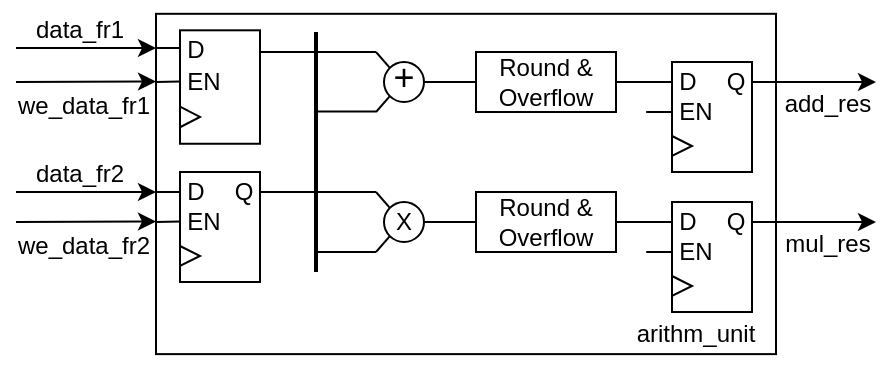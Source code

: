 <mxfile version="22.1.2" type="device">
  <diagram name="Page-1" id="AI9xFA448RENWGoOS4yr">
    <mxGraphModel dx="2049" dy="1296" grid="1" gridSize="10" guides="1" tooltips="1" connect="1" arrows="1" fold="1" page="1" pageScale="1" pageWidth="827" pageHeight="1169" math="0" shadow="0">
      <root>
        <mxCell id="0" />
        <mxCell id="1" parent="0" />
        <mxCell id="WoIh1A_TEwp8gWf-KlNA-4" style="edgeStyle=orthogonalEdgeStyle;rounded=0;orthogonalLoop=1;jettySize=auto;html=1;exitX=0;exitY=0.5;exitDx=0;exitDy=0;entryX=1;entryY=0.5;entryDx=0;entryDy=0;endArrow=none;endFill=0;" edge="1" parent="1" source="WoIh1A_TEwp8gWf-KlNA-1" target="WoIh1A_TEwp8gWf-KlNA-3">
          <mxGeometry relative="1" as="geometry" />
        </mxCell>
        <mxCell id="WoIh1A_TEwp8gWf-KlNA-21" style="edgeStyle=orthogonalEdgeStyle;rounded=0;orthogonalLoop=1;jettySize=auto;html=1;exitX=1;exitY=0.5;exitDx=0;exitDy=0;endArrow=none;endFill=0;" edge="1" parent="1" source="WoIh1A_TEwp8gWf-KlNA-1" target="WoIh1A_TEwp8gWf-KlNA-20">
          <mxGeometry relative="1" as="geometry">
            <Array as="points" />
          </mxGeometry>
        </mxCell>
        <mxCell id="WoIh1A_TEwp8gWf-KlNA-1" value="Round &amp;amp; Overflow" style="rounded=0;whiteSpace=wrap;html=1;" vertex="1" parent="1">
          <mxGeometry x="450" y="440" width="70" height="30" as="geometry" />
        </mxCell>
        <mxCell id="WoIh1A_TEwp8gWf-KlNA-5" style="rounded=0;orthogonalLoop=1;jettySize=auto;html=1;exitX=0;exitY=1;exitDx=0;exitDy=0;endArrow=none;endFill=0;" edge="1" parent="1" source="WoIh1A_TEwp8gWf-KlNA-3">
          <mxGeometry relative="1" as="geometry">
            <mxPoint x="400" y="470" as="targetPoint" />
          </mxGeometry>
        </mxCell>
        <mxCell id="WoIh1A_TEwp8gWf-KlNA-6" style="rounded=0;orthogonalLoop=1;jettySize=auto;html=1;exitX=0;exitY=0;exitDx=0;exitDy=0;endArrow=none;endFill=0;" edge="1" parent="1" source="WoIh1A_TEwp8gWf-KlNA-3">
          <mxGeometry relative="1" as="geometry">
            <mxPoint x="400" y="440" as="targetPoint" />
          </mxGeometry>
        </mxCell>
        <mxCell id="WoIh1A_TEwp8gWf-KlNA-3" value="X" style="ellipse;whiteSpace=wrap;html=1;aspect=fixed;" vertex="1" parent="1">
          <mxGeometry x="404" y="445" width="20" height="20" as="geometry" />
        </mxCell>
        <mxCell id="WoIh1A_TEwp8gWf-KlNA-15" value="" style="group" vertex="1" connectable="0" parent="1">
          <mxGeometry x="526" y="440" width="84" height="60" as="geometry" />
        </mxCell>
        <mxCell id="WoIh1A_TEwp8gWf-KlNA-16" value="" style="rounded=0;whiteSpace=wrap;html=1;" vertex="1" parent="WoIh1A_TEwp8gWf-KlNA-15">
          <mxGeometry x="22" y="5" width="40" height="55" as="geometry" />
        </mxCell>
        <mxCell id="WoIh1A_TEwp8gWf-KlNA-18" value="EN" style="text;html=1;strokeColor=none;fillColor=none;align=center;verticalAlign=middle;whiteSpace=wrap;rounded=0;" vertex="1" parent="WoIh1A_TEwp8gWf-KlNA-15">
          <mxGeometry x="4" y="15" width="60" height="30" as="geometry" />
        </mxCell>
        <mxCell id="WoIh1A_TEwp8gWf-KlNA-17" value="D" style="text;html=1;strokeColor=none;fillColor=none;align=center;verticalAlign=middle;whiteSpace=wrap;rounded=0;" vertex="1" parent="WoIh1A_TEwp8gWf-KlNA-15">
          <mxGeometry width="60" height="30" as="geometry" />
        </mxCell>
        <mxCell id="WoIh1A_TEwp8gWf-KlNA-19" value="" style="triangle;whiteSpace=wrap;html=1;" vertex="1" parent="WoIh1A_TEwp8gWf-KlNA-15">
          <mxGeometry x="22" y="42" width="10" height="10" as="geometry" />
        </mxCell>
        <mxCell id="WoIh1A_TEwp8gWf-KlNA-22" style="edgeStyle=orthogonalEdgeStyle;rounded=0;orthogonalLoop=1;jettySize=auto;html=1;exitX=0;exitY=1;exitDx=0;exitDy=0;endArrow=none;endFill=0;entryX=0.152;entryY=1.029;entryDx=0;entryDy=0;entryPerimeter=0;" edge="1" parent="WoIh1A_TEwp8gWf-KlNA-15" target="WoIh1A_TEwp8gWf-KlNA-17">
          <mxGeometry relative="1" as="geometry">
            <mxPoint x="22" y="30" as="sourcePoint" />
            <mxPoint x="14" y="30" as="targetPoint" />
          </mxGeometry>
        </mxCell>
        <mxCell id="WoIh1A_TEwp8gWf-KlNA-23" style="edgeStyle=orthogonalEdgeStyle;rounded=0;orthogonalLoop=1;jettySize=auto;html=1;exitX=1;exitY=0.5;exitDx=0;exitDy=0;" edge="1" parent="WoIh1A_TEwp8gWf-KlNA-15">
          <mxGeometry relative="1" as="geometry">
            <mxPoint x="124" y="15" as="targetPoint" />
            <mxPoint x="62" y="15" as="sourcePoint" />
          </mxGeometry>
        </mxCell>
        <mxCell id="WoIh1A_TEwp8gWf-KlNA-20" value="Q" style="text;html=1;strokeColor=none;fillColor=none;align=center;verticalAlign=middle;whiteSpace=wrap;rounded=0;" vertex="1" parent="WoIh1A_TEwp8gWf-KlNA-15">
          <mxGeometry x="24" width="60" height="30" as="geometry" />
        </mxCell>
        <mxCell id="WoIh1A_TEwp8gWf-KlNA-24" style="edgeStyle=orthogonalEdgeStyle;rounded=0;orthogonalLoop=1;jettySize=auto;html=1;exitX=0;exitY=0.5;exitDx=0;exitDy=0;entryX=1;entryY=0.5;entryDx=0;entryDy=0;endArrow=none;endFill=0;" edge="1" parent="1" source="WoIh1A_TEwp8gWf-KlNA-26" target="WoIh1A_TEwp8gWf-KlNA-29">
          <mxGeometry relative="1" as="geometry" />
        </mxCell>
        <mxCell id="WoIh1A_TEwp8gWf-KlNA-25" style="edgeStyle=orthogonalEdgeStyle;rounded=0;orthogonalLoop=1;jettySize=auto;html=1;exitX=1;exitY=0.5;exitDx=0;exitDy=0;endArrow=none;endFill=0;" edge="1" parent="1" source="WoIh1A_TEwp8gWf-KlNA-26" target="WoIh1A_TEwp8gWf-KlNA-37">
          <mxGeometry relative="1" as="geometry">
            <Array as="points" />
          </mxGeometry>
        </mxCell>
        <mxCell id="WoIh1A_TEwp8gWf-KlNA-26" value="Round &amp;amp; Overflow" style="rounded=0;whiteSpace=wrap;html=1;" vertex="1" parent="1">
          <mxGeometry x="450" y="370" width="70" height="30" as="geometry" />
        </mxCell>
        <mxCell id="WoIh1A_TEwp8gWf-KlNA-27" style="rounded=0;orthogonalLoop=1;jettySize=auto;html=1;exitX=0;exitY=1;exitDx=0;exitDy=0;endArrow=none;endFill=0;" edge="1" parent="1" source="WoIh1A_TEwp8gWf-KlNA-29">
          <mxGeometry relative="1" as="geometry">
            <mxPoint x="400" y="400" as="targetPoint" />
          </mxGeometry>
        </mxCell>
        <mxCell id="WoIh1A_TEwp8gWf-KlNA-28" style="rounded=0;orthogonalLoop=1;jettySize=auto;html=1;exitX=0;exitY=0;exitDx=0;exitDy=0;endArrow=none;endFill=0;" edge="1" parent="1" source="WoIh1A_TEwp8gWf-KlNA-29">
          <mxGeometry relative="1" as="geometry">
            <mxPoint x="400" y="370" as="targetPoint" />
          </mxGeometry>
        </mxCell>
        <mxCell id="WoIh1A_TEwp8gWf-KlNA-29" value="+" style="ellipse;whiteSpace=wrap;html=1;aspect=fixed;fontSize=18;spacingTop=-4;" vertex="1" parent="1">
          <mxGeometry x="404" y="375" width="20" height="20" as="geometry" />
        </mxCell>
        <mxCell id="WoIh1A_TEwp8gWf-KlNA-30" value="" style="group" vertex="1" connectable="0" parent="1">
          <mxGeometry x="526" y="370" width="84" height="60" as="geometry" />
        </mxCell>
        <mxCell id="WoIh1A_TEwp8gWf-KlNA-31" value="" style="rounded=0;whiteSpace=wrap;html=1;" vertex="1" parent="WoIh1A_TEwp8gWf-KlNA-30">
          <mxGeometry x="22" y="5" width="40" height="55" as="geometry" />
        </mxCell>
        <mxCell id="WoIh1A_TEwp8gWf-KlNA-32" value="EN" style="text;html=1;strokeColor=none;fillColor=none;align=center;verticalAlign=middle;whiteSpace=wrap;rounded=0;" vertex="1" parent="WoIh1A_TEwp8gWf-KlNA-30">
          <mxGeometry x="4" y="15" width="60" height="30" as="geometry" />
        </mxCell>
        <mxCell id="WoIh1A_TEwp8gWf-KlNA-33" value="D" style="text;html=1;strokeColor=none;fillColor=none;align=center;verticalAlign=middle;whiteSpace=wrap;rounded=0;" vertex="1" parent="WoIh1A_TEwp8gWf-KlNA-30">
          <mxGeometry width="60" height="30" as="geometry" />
        </mxCell>
        <mxCell id="WoIh1A_TEwp8gWf-KlNA-34" value="" style="triangle;whiteSpace=wrap;html=1;" vertex="1" parent="WoIh1A_TEwp8gWf-KlNA-30">
          <mxGeometry x="22" y="42" width="10" height="10" as="geometry" />
        </mxCell>
        <mxCell id="WoIh1A_TEwp8gWf-KlNA-35" style="edgeStyle=orthogonalEdgeStyle;rounded=0;orthogonalLoop=1;jettySize=auto;html=1;exitX=0;exitY=1;exitDx=0;exitDy=0;endArrow=none;endFill=0;entryX=0.152;entryY=1.029;entryDx=0;entryDy=0;entryPerimeter=0;" edge="1" parent="WoIh1A_TEwp8gWf-KlNA-30" target="WoIh1A_TEwp8gWf-KlNA-33">
          <mxGeometry relative="1" as="geometry">
            <mxPoint x="22" y="30" as="sourcePoint" />
            <mxPoint x="14" y="30" as="targetPoint" />
          </mxGeometry>
        </mxCell>
        <mxCell id="WoIh1A_TEwp8gWf-KlNA-36" style="rounded=0;orthogonalLoop=1;jettySize=auto;html=1;exitX=1;exitY=0.5;exitDx=0;exitDy=0;" edge="1" parent="WoIh1A_TEwp8gWf-KlNA-30">
          <mxGeometry relative="1" as="geometry">
            <mxPoint x="124" y="15" as="targetPoint" />
            <mxPoint x="62" y="15" as="sourcePoint" />
          </mxGeometry>
        </mxCell>
        <mxCell id="WoIh1A_TEwp8gWf-KlNA-37" value="Q" style="text;html=1;strokeColor=none;fillColor=none;align=center;verticalAlign=middle;whiteSpace=wrap;rounded=0;" vertex="1" parent="WoIh1A_TEwp8gWf-KlNA-30">
          <mxGeometry x="24" width="60" height="30" as="geometry" />
        </mxCell>
        <mxCell id="WoIh1A_TEwp8gWf-KlNA-38" value="" style="endArrow=none;html=1;rounded=0;exitX=0.6;exitY=0.5;exitDx=0;exitDy=0;exitPerimeter=0;" edge="1" parent="1">
          <mxGeometry width="50" height="50" relative="1" as="geometry">
            <mxPoint x="342" y="440" as="sourcePoint" />
            <mxPoint x="400" y="440" as="targetPoint" />
          </mxGeometry>
        </mxCell>
        <mxCell id="WoIh1A_TEwp8gWf-KlNA-39" value="" style="endArrow=none;html=1;rounded=0;" edge="1" parent="1">
          <mxGeometry width="50" height="50" relative="1" as="geometry">
            <mxPoint x="370" y="470" as="sourcePoint" />
            <mxPoint x="400" y="470" as="targetPoint" />
          </mxGeometry>
        </mxCell>
        <mxCell id="WoIh1A_TEwp8gWf-KlNA-40" value="" style="endArrow=none;html=1;rounded=0;" edge="1" parent="1">
          <mxGeometry width="50" height="50" relative="1" as="geometry">
            <mxPoint x="370" y="399.76" as="sourcePoint" />
            <mxPoint x="400" y="399.76" as="targetPoint" />
          </mxGeometry>
        </mxCell>
        <mxCell id="WoIh1A_TEwp8gWf-KlNA-41" value="" style="endArrow=none;html=1;rounded=0;" edge="1" parent="1">
          <mxGeometry width="50" height="50" relative="1" as="geometry">
            <mxPoint x="342" y="370" as="sourcePoint" />
            <mxPoint x="400" y="370" as="targetPoint" />
          </mxGeometry>
        </mxCell>
        <mxCell id="WoIh1A_TEwp8gWf-KlNA-42" value="" style="endArrow=none;html=1;rounded=0;strokeWidth=2;" edge="1" parent="1">
          <mxGeometry width="50" height="50" relative="1" as="geometry">
            <mxPoint x="370" y="480" as="sourcePoint" />
            <mxPoint x="370" y="360" as="targetPoint" />
          </mxGeometry>
        </mxCell>
        <mxCell id="WoIh1A_TEwp8gWf-KlNA-55" value="arithm_unit" style="text;html=1;strokeColor=none;fillColor=none;align=center;verticalAlign=middle;whiteSpace=wrap;rounded=0;" vertex="1" parent="1">
          <mxGeometry x="530" y="496" width="60" height="30" as="geometry" />
        </mxCell>
        <mxCell id="WoIh1A_TEwp8gWf-KlNA-56" value="add_res" style="text;html=1;strokeColor=none;fillColor=none;align=center;verticalAlign=middle;whiteSpace=wrap;rounded=0;" vertex="1" parent="1">
          <mxGeometry x="596" y="381" width="60" height="30" as="geometry" />
        </mxCell>
        <mxCell id="WoIh1A_TEwp8gWf-KlNA-57" value="mul_res" style="text;html=1;strokeColor=none;fillColor=none;align=center;verticalAlign=middle;whiteSpace=wrap;rounded=0;" vertex="1" parent="1">
          <mxGeometry x="596" y="451" width="60" height="30" as="geometry" />
        </mxCell>
        <mxCell id="WoIh1A_TEwp8gWf-KlNA-60" value="" style="endArrow=none;html=1;rounded=0;" edge="1" parent="1">
          <mxGeometry width="50" height="50" relative="1" as="geometry">
            <mxPoint x="302" y="440" as="sourcePoint" />
            <mxPoint x="290" y="440" as="targetPoint" />
          </mxGeometry>
        </mxCell>
        <mxCell id="WoIh1A_TEwp8gWf-KlNA-62" value="" style="endArrow=classic;html=1;rounded=0;" edge="1" parent="1">
          <mxGeometry width="50" height="50" relative="1" as="geometry">
            <mxPoint x="220" y="440" as="sourcePoint" />
            <mxPoint x="290" y="440" as="targetPoint" />
          </mxGeometry>
        </mxCell>
        <mxCell id="WoIh1A_TEwp8gWf-KlNA-63" value="" style="endArrow=none;html=1;rounded=0;" edge="1" parent="1">
          <mxGeometry width="50" height="50" relative="1" as="geometry">
            <mxPoint x="302" y="454.76" as="sourcePoint" />
            <mxPoint x="290" y="455" as="targetPoint" />
          </mxGeometry>
        </mxCell>
        <mxCell id="WoIh1A_TEwp8gWf-KlNA-64" value="" style="endArrow=none;html=1;rounded=0;" edge="1" parent="1">
          <mxGeometry width="50" height="50" relative="1" as="geometry">
            <mxPoint x="302" y="368" as="sourcePoint" />
            <mxPoint x="290" y="368" as="targetPoint" />
          </mxGeometry>
        </mxCell>
        <mxCell id="WoIh1A_TEwp8gWf-KlNA-65" value="" style="endArrow=none;html=1;rounded=0;" edge="1" parent="1">
          <mxGeometry width="50" height="50" relative="1" as="geometry">
            <mxPoint x="302" y="384.76" as="sourcePoint" />
            <mxPoint x="290" y="385" as="targetPoint" />
          </mxGeometry>
        </mxCell>
        <mxCell id="WoIh1A_TEwp8gWf-KlNA-66" value="data_fr2" style="text;html=1;strokeColor=none;fillColor=none;align=center;verticalAlign=middle;whiteSpace=wrap;rounded=0;" vertex="1" parent="1">
          <mxGeometry x="222" y="416" width="60" height="30" as="geometry" />
        </mxCell>
        <mxCell id="WoIh1A_TEwp8gWf-KlNA-67" value="we_data_fr2" style="text;html=1;strokeColor=none;fillColor=none;align=center;verticalAlign=middle;whiteSpace=wrap;rounded=0;" vertex="1" parent="1">
          <mxGeometry x="224" y="452" width="60" height="30" as="geometry" />
        </mxCell>
        <mxCell id="WoIh1A_TEwp8gWf-KlNA-68" value="" style="endArrow=classic;html=1;rounded=0;" edge="1" parent="1">
          <mxGeometry width="50" height="50" relative="1" as="geometry">
            <mxPoint x="220" y="455" as="sourcePoint" />
            <mxPoint x="290" y="454.76" as="targetPoint" />
          </mxGeometry>
        </mxCell>
        <mxCell id="WoIh1A_TEwp8gWf-KlNA-69" value="" style="endArrow=classic;html=1;rounded=0;" edge="1" parent="1">
          <mxGeometry width="50" height="50" relative="1" as="geometry">
            <mxPoint x="220" y="368" as="sourcePoint" />
            <mxPoint x="290" y="368" as="targetPoint" />
          </mxGeometry>
        </mxCell>
        <mxCell id="WoIh1A_TEwp8gWf-KlNA-70" value="data_fr1" style="text;html=1;strokeColor=none;fillColor=none;align=center;verticalAlign=middle;whiteSpace=wrap;rounded=0;" vertex="1" parent="1">
          <mxGeometry x="222" y="344" width="60" height="30" as="geometry" />
        </mxCell>
        <mxCell id="WoIh1A_TEwp8gWf-KlNA-71" value="we_data_fr1" style="text;html=1;strokeColor=none;fillColor=none;align=center;verticalAlign=middle;whiteSpace=wrap;rounded=0;" vertex="1" parent="1">
          <mxGeometry x="224" y="382" width="60" height="30" as="geometry" />
        </mxCell>
        <mxCell id="WoIh1A_TEwp8gWf-KlNA-72" value="" style="endArrow=classic;html=1;rounded=0;" edge="1" parent="1">
          <mxGeometry width="50" height="50" relative="1" as="geometry">
            <mxPoint x="220" y="385" as="sourcePoint" />
            <mxPoint x="290" y="384.76" as="targetPoint" />
          </mxGeometry>
        </mxCell>
        <mxCell id="WoIh1A_TEwp8gWf-KlNA-43" value="" style="group" vertex="1" connectable="0" parent="1">
          <mxGeometry x="280" y="425" width="82" height="60" as="geometry" />
        </mxCell>
        <mxCell id="WoIh1A_TEwp8gWf-KlNA-7" value="" style="rounded=0;whiteSpace=wrap;html=1;" vertex="1" parent="WoIh1A_TEwp8gWf-KlNA-43">
          <mxGeometry x="22" y="5" width="40" height="55" as="geometry" />
        </mxCell>
        <mxCell id="WoIh1A_TEwp8gWf-KlNA-9" value="D" style="text;html=1;strokeColor=none;fillColor=none;align=center;verticalAlign=middle;whiteSpace=wrap;rounded=0;" vertex="1" parent="WoIh1A_TEwp8gWf-KlNA-43">
          <mxGeometry width="60" height="30" as="geometry" />
        </mxCell>
        <mxCell id="WoIh1A_TEwp8gWf-KlNA-10" value="EN" style="text;html=1;strokeColor=none;fillColor=none;align=center;verticalAlign=middle;whiteSpace=wrap;rounded=0;" vertex="1" parent="WoIh1A_TEwp8gWf-KlNA-43">
          <mxGeometry x="4" y="15" width="60" height="30" as="geometry" />
        </mxCell>
        <mxCell id="WoIh1A_TEwp8gWf-KlNA-12" value="" style="triangle;whiteSpace=wrap;html=1;" vertex="1" parent="WoIh1A_TEwp8gWf-KlNA-43">
          <mxGeometry x="22" y="42" width="10" height="10" as="geometry" />
        </mxCell>
        <mxCell id="WoIh1A_TEwp8gWf-KlNA-13" value="Q" style="text;html=1;strokeColor=none;fillColor=none;align=center;verticalAlign=middle;whiteSpace=wrap;rounded=0;" vertex="1" parent="1">
          <mxGeometry x="304" y="425" width="60" height="30" as="geometry" />
        </mxCell>
        <mxCell id="WoIh1A_TEwp8gWf-KlNA-52" value="Q" style="text;html=1;strokeColor=none;fillColor=none;align=center;verticalAlign=middle;whiteSpace=wrap;rounded=0;" vertex="1" parent="1">
          <mxGeometry x="304" y="354" width="60" height="30.938" as="geometry" />
        </mxCell>
        <mxCell id="WoIh1A_TEwp8gWf-KlNA-54" value="" style="rounded=0;whiteSpace=wrap;html=1;fillColor=none;" vertex="1" parent="1">
          <mxGeometry x="290" y="350.906" width="310" height="170.156" as="geometry" />
        </mxCell>
        <mxCell id="WoIh1A_TEwp8gWf-KlNA-47" value="" style="rounded=0;whiteSpace=wrap;html=1;" vertex="1" parent="1">
          <mxGeometry x="302" y="359.156" width="40" height="56.719" as="geometry" />
        </mxCell>
        <mxCell id="WoIh1A_TEwp8gWf-KlNA-48" value="D" style="text;html=1;strokeColor=none;fillColor=none;align=center;verticalAlign=middle;whiteSpace=wrap;rounded=0;" vertex="1" parent="1">
          <mxGeometry x="280" y="354" width="60" height="30.938" as="geometry" />
        </mxCell>
        <mxCell id="WoIh1A_TEwp8gWf-KlNA-49" value="EN" style="text;html=1;strokeColor=none;fillColor=none;align=center;verticalAlign=middle;whiteSpace=wrap;rounded=0;" vertex="1" parent="1">
          <mxGeometry x="284" y="369.469" width="60" height="30.938" as="geometry" />
        </mxCell>
        <mxCell id="WoIh1A_TEwp8gWf-KlNA-50" value="" style="triangle;whiteSpace=wrap;html=1;" vertex="1" parent="1">
          <mxGeometry x="302" y="397.312" width="10" height="10.312" as="geometry" />
        </mxCell>
      </root>
    </mxGraphModel>
  </diagram>
</mxfile>

